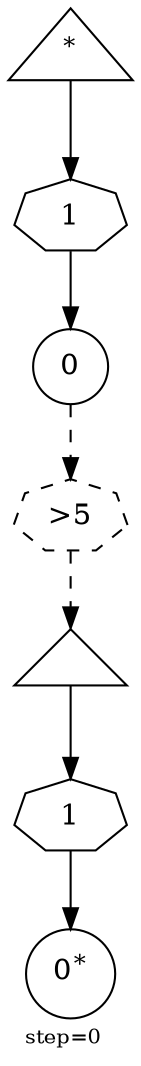 digraph {
  graph  [labelloc=bottom,labeljust=left,fontsize="10",label="step=0"];
  "303" [shape=triangle,peripheries="1",label="",labelfontcolor=black,color=black];
  "304" [shape=triangle,peripheries="1",label=<<SUP>*</SUP>>,labelfontcolor=black,color=black];
  "305" [shape=circle,peripheries="1",label=<0>,labelfontcolor=black,color=black];
  "307" [shape=circle,peripheries="1",label=<0<SUP>*</SUP>>,labelfontcolor=black,color=black];
  "306" [label=<1>,peripheries="1",color=black,shape=septagon];
  "304" -> "306" [color=black];
  "306" -> "305" [color=black];
  "308" [label=<1>,peripheries="1",color=black,shape=septagon];
  "303" -> "308" [color=black];
  "308" -> "307" [color=black];
  "309" [label=<&gt;5>,peripheries="1",color=black,style=dashed,shape=septagon];
  "305" -> "309" [style=dashed,color=black];
  "309" -> "303" [style=dashed,color=black];
}